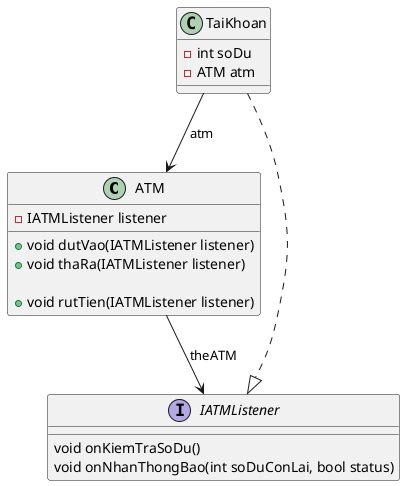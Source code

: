 @startuml
'https://plantuml.com/class-diagram

class ATM {
    - IATMListener listener

    + void dutVao(IATMListener listener)
    + void thaRa(IATMListener listener)

    + void rutTien(IATMListener listener)
}

interface IATMListener {
    void onKiemTraSoDu()
    void onNhanThongBao(int soDuConLai, bool status)
}

class TaiKhoan {
    - int soDu
    - ATM atm
}

TaiKhoan ..|> IATMListener
ATM --> IATMListener : theATM
TaiKhoan --> ATM : atm

@enduml